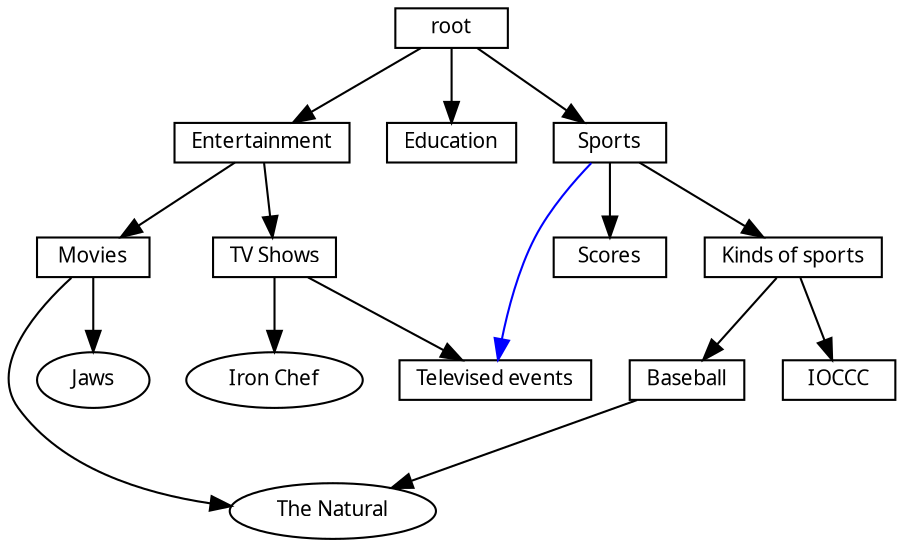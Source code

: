 // Author:  Vadim Nasardinov (vadimn@redhat.com)
// Since:   2003-10-20
// Version: $Revision: #1 $ $DateTime: 2003/10/20 18:28:33 $

digraph categories {
    node[fontsize=10,fontname=verdana,height=0.2,shape=box];

    root -> Entertainment;
    root -> Education;
    root -> Sports;

    Entertainment -> Movies;
    Entertainment -> TVShows;
    TVShows[label="TV Shows"];
    TVShows -> TVEvents;
    TVEvents[label="Televised events"];

    Sports -> Scores;
    Sports -> KindsOfSports;
    Sports -> TVEvents[color=blue];

    KindsOfSports[label="Kinds of sports"];
    KindsOfSports -> Baseball;
    KindsOfSports -> IOCCC;

    node[shape=ellipse,height=0.2];
    Movies -> Natural;
    Baseball -> Natural;
    Natural[label="The Natural"];
    Movies -> Jaws;
    TVShows -> IronChef;
    IronChef[label="Iron Chef"];
}

